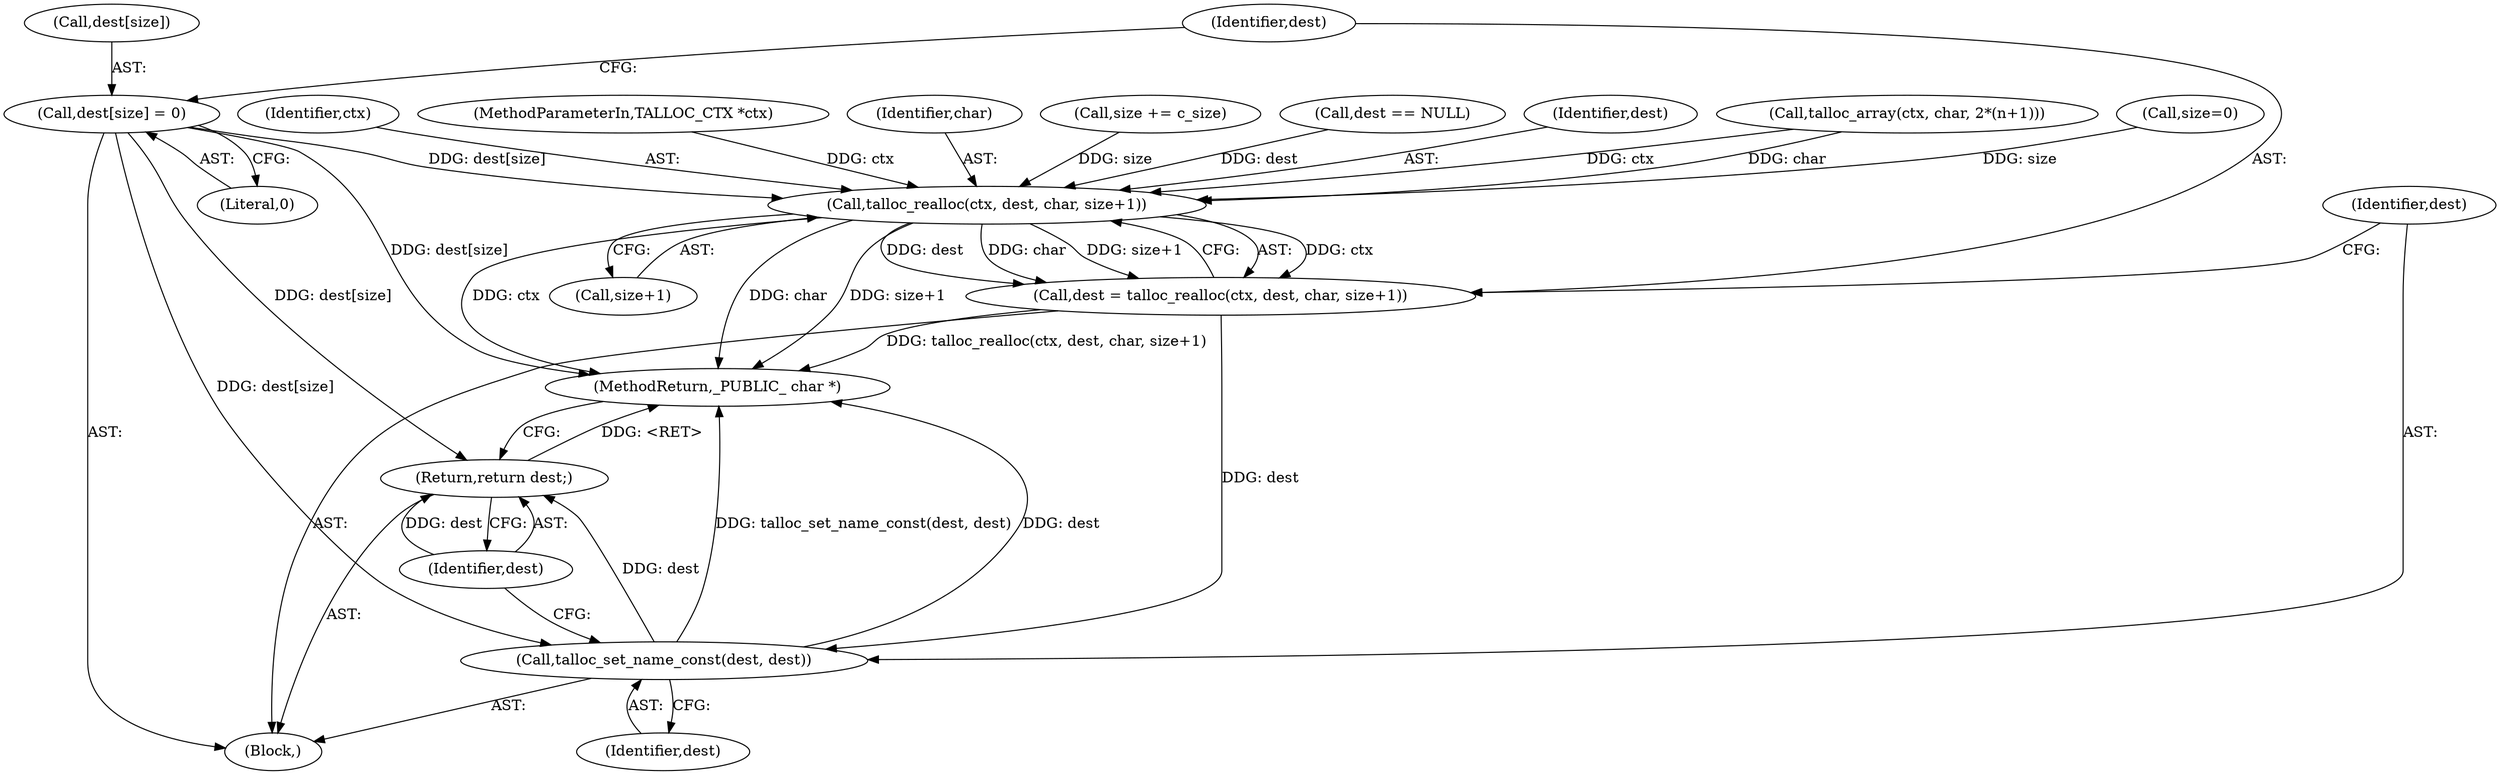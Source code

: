 digraph "0_samba_ba5dbda6d0174a59d221c45cca52ecd232820d48_1@array" {
"1000180" [label="(Call,dest[size] = 0)"];
"1000187" [label="(Call,talloc_realloc(ctx, dest, char, size+1))"];
"1000185" [label="(Call,dest = talloc_realloc(ctx, dest, char, size+1))"];
"1000194" [label="(Call,talloc_set_name_const(dest, dest))"];
"1000197" [label="(Return,return dest;)"];
"1000190" [label="(Identifier,char)"];
"1000177" [label="(Call,size += c_size)"];
"1000194" [label="(Call,talloc_set_name_const(dest, dest))"];
"1000186" [label="(Identifier,dest)"];
"1000184" [label="(Literal,0)"];
"1000195" [label="(Identifier,dest)"];
"1000191" [label="(Call,size+1)"];
"1000198" [label="(Identifier,dest)"];
"1000187" [label="(Call,talloc_realloc(ctx, dest, char, size+1))"];
"1000197" [label="(Return,return dest;)"];
"1000130" [label="(Call,dest == NULL)"];
"1000189" [label="(Identifier,dest)"];
"1000107" [label="(Block,)"];
"1000121" [label="(Call,talloc_array(ctx, char, 2*(n+1)))"];
"1000196" [label="(Identifier,dest)"];
"1000180" [label="(Call,dest[size] = 0)"];
"1000109" [label="(Call,size=0)"];
"1000188" [label="(Identifier,ctx)"];
"1000181" [label="(Call,dest[size])"];
"1000104" [label="(MethodParameterIn,TALLOC_CTX *ctx)"];
"1000185" [label="(Call,dest = talloc_realloc(ctx, dest, char, size+1))"];
"1000199" [label="(MethodReturn,_PUBLIC_ char *)"];
"1000180" -> "1000107"  [label="AST: "];
"1000180" -> "1000184"  [label="CFG: "];
"1000181" -> "1000180"  [label="AST: "];
"1000184" -> "1000180"  [label="AST: "];
"1000186" -> "1000180"  [label="CFG: "];
"1000180" -> "1000199"  [label="DDG: dest[size]"];
"1000180" -> "1000187"  [label="DDG: dest[size]"];
"1000180" -> "1000194"  [label="DDG: dest[size]"];
"1000180" -> "1000197"  [label="DDG: dest[size]"];
"1000187" -> "1000185"  [label="AST: "];
"1000187" -> "1000191"  [label="CFG: "];
"1000188" -> "1000187"  [label="AST: "];
"1000189" -> "1000187"  [label="AST: "];
"1000190" -> "1000187"  [label="AST: "];
"1000191" -> "1000187"  [label="AST: "];
"1000185" -> "1000187"  [label="CFG: "];
"1000187" -> "1000199"  [label="DDG: ctx"];
"1000187" -> "1000199"  [label="DDG: char"];
"1000187" -> "1000199"  [label="DDG: size+1"];
"1000187" -> "1000185"  [label="DDG: ctx"];
"1000187" -> "1000185"  [label="DDG: dest"];
"1000187" -> "1000185"  [label="DDG: char"];
"1000187" -> "1000185"  [label="DDG: size+1"];
"1000121" -> "1000187"  [label="DDG: ctx"];
"1000121" -> "1000187"  [label="DDG: char"];
"1000104" -> "1000187"  [label="DDG: ctx"];
"1000130" -> "1000187"  [label="DDG: dest"];
"1000177" -> "1000187"  [label="DDG: size"];
"1000109" -> "1000187"  [label="DDG: size"];
"1000185" -> "1000107"  [label="AST: "];
"1000186" -> "1000185"  [label="AST: "];
"1000195" -> "1000185"  [label="CFG: "];
"1000185" -> "1000199"  [label="DDG: talloc_realloc(ctx, dest, char, size+1)"];
"1000185" -> "1000194"  [label="DDG: dest"];
"1000194" -> "1000107"  [label="AST: "];
"1000194" -> "1000196"  [label="CFG: "];
"1000195" -> "1000194"  [label="AST: "];
"1000196" -> "1000194"  [label="AST: "];
"1000198" -> "1000194"  [label="CFG: "];
"1000194" -> "1000199"  [label="DDG: talloc_set_name_const(dest, dest)"];
"1000194" -> "1000199"  [label="DDG: dest"];
"1000194" -> "1000197"  [label="DDG: dest"];
"1000197" -> "1000107"  [label="AST: "];
"1000197" -> "1000198"  [label="CFG: "];
"1000198" -> "1000197"  [label="AST: "];
"1000199" -> "1000197"  [label="CFG: "];
"1000197" -> "1000199"  [label="DDG: <RET>"];
"1000198" -> "1000197"  [label="DDG: dest"];
}
